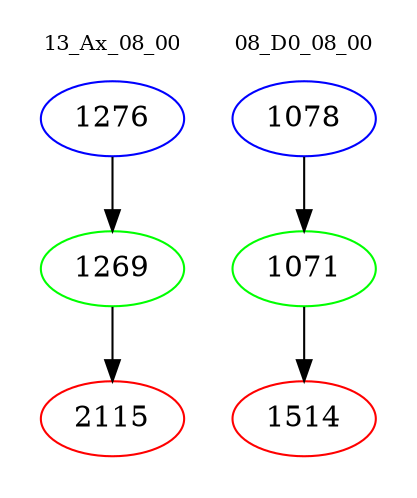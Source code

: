 digraph{
subgraph cluster_0 {
color = white
label = "13_Ax_08_00";
fontsize=10;
T0_1276 [label="1276", color="blue"]
T0_1276 -> T0_1269 [color="black"]
T0_1269 [label="1269", color="green"]
T0_1269 -> T0_2115 [color="black"]
T0_2115 [label="2115", color="red"]
}
subgraph cluster_1 {
color = white
label = "08_D0_08_00";
fontsize=10;
T1_1078 [label="1078", color="blue"]
T1_1078 -> T1_1071 [color="black"]
T1_1071 [label="1071", color="green"]
T1_1071 -> T1_1514 [color="black"]
T1_1514 [label="1514", color="red"]
}
}

